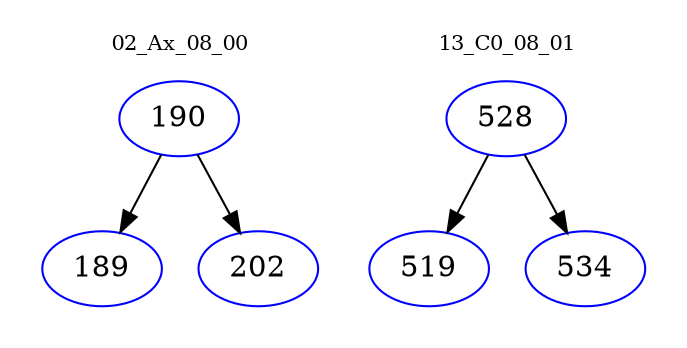 digraph{
subgraph cluster_0 {
color = white
label = "02_Ax_08_00";
fontsize=10;
T0_190 [label="190", color="blue"]
T0_190 -> T0_189 [color="black"]
T0_189 [label="189", color="blue"]
T0_190 -> T0_202 [color="black"]
T0_202 [label="202", color="blue"]
}
subgraph cluster_1 {
color = white
label = "13_C0_08_01";
fontsize=10;
T1_528 [label="528", color="blue"]
T1_528 -> T1_519 [color="black"]
T1_519 [label="519", color="blue"]
T1_528 -> T1_534 [color="black"]
T1_534 [label="534", color="blue"]
}
}
